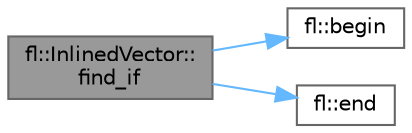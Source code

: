 digraph "fl::InlinedVector::find_if"
{
 // INTERACTIVE_SVG=YES
 // LATEX_PDF_SIZE
  bgcolor="transparent";
  edge [fontname=Helvetica,fontsize=10,labelfontname=Helvetica,labelfontsize=10];
  node [fontname=Helvetica,fontsize=10,shape=box,height=0.2,width=0.4];
  rankdir="LR";
  Node1 [id="Node000001",label="fl::InlinedVector::\lfind_if",height=0.2,width=0.4,color="gray40", fillcolor="grey60", style="filled", fontcolor="black",tooltip=" "];
  Node1 -> Node2 [id="edge1_Node000001_Node000002",color="steelblue1",style="solid",tooltip=" "];
  Node2 [id="Node000002",label="fl::begin",height=0.2,width=0.4,color="grey40", fillcolor="white", style="filled",URL="$d4/d36/namespacefl_a44ec854fe5278548217eba95585d0e58.html#a44ec854fe5278548217eba95585d0e58",tooltip=" "];
  Node1 -> Node3 [id="edge2_Node000001_Node000003",color="steelblue1",style="solid",tooltip=" "];
  Node3 [id="Node000003",label="fl::end",height=0.2,width=0.4,color="grey40", fillcolor="white", style="filled",URL="$d4/d36/namespacefl_a56e7d4811c99d9aa696932bcb89a50b1.html#a56e7d4811c99d9aa696932bcb89a50b1",tooltip=" "];
}
